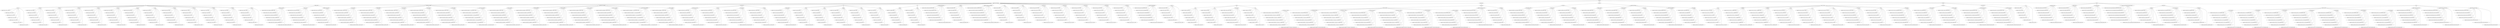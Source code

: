 strict graph "" {
	temporal -- population_demographics;
	temporal -- transportation;
	temporal -- education;
	temporal -- housing;
	temporal -- economy;
	population_demographics -- age;
	population_demographics -- family_status;
	population_demographics -- household_size_family;
	population_demographics -- household_size_nonfamily;
	population_demographics -- marital_status;
	population_demographics -- race;
	population_demographics -- sex;
	population_demographics -- average_household_size;
	population_demographics -- families;
	population_demographics -- family_households_with_children;
	population_demographics -- hh;
	population_demographics -- pop;
	population_demographics -- pop_over_15;
	population_demographics -- pop_over_16;
	population_demographics -- pop_over_18;
	population_demographics -- pop_over_25;
	population_demographics -- pop_over_3;
	population_demographics -- pop_poverty_determined;
	population_demographics -- under_18;
	transportation -- vehicles;
	transportation -- commuting;
	education -- enrollment;
	education -- educational_attainment;
	housing -- units_in_structure;
	housing -- ownership;
	housing -- housing_status;
	housing -- hu;
	economy -- median_home_value;
	economy -- median_income;
	economy -- per_capita_income;
	economy -- rent_as_a_percentage_of_household_income;
	economy -- employment;
	economy -- poverty;
	age -- "10_to_14";
	age -- "15_to_19";
	age -- "20_to_24";
	age -- "25_to_34";
	age -- "35_to_44";
	age -- "45_to_54";
	age -- "55_to_59";
	age -- "5_to_9";
	age -- "60_to_64";
	age -- "65_to_74";
	age -- "75_to_84";
	age -- over_85;
	age -- under_5;
	family_status -- female_no_husband;
	family_status -- male_no_wife;
	family_status -- family_status_married;
	household_size_family -- "2_person_family";
	household_size_family -- "3_person_family";
	household_size_family -- "4_person_family";
	household_size_family -- "5_person_family";
	household_size_family -- "6_person_family";
	household_size_family -- "7_or_more_person_family";
	household_size_nonfamily -- "2_person_nonfamily";
	household_size_nonfamily -- "3_person_nonfamily";
	household_size_nonfamily -- "4_person_nonfamily";
	household_size_nonfamily -- "5_person_nonfamily";
	household_size_nonfamily -- "6_person_nonfamily";
	household_size_nonfamily -- "7_or_more_person_nonfamily";
	household_size_nonfamily -- "1_person_nonfamily";
	marital_status -- marital_status_married;
	marital_status -- divorced;
	marital_status -- never_married;
	marital_status -- widowed;
	race -- american_indian;
	race -- asian;
	race -- black;
	race -- hispanic;
	race -- other;
	race -- white;
	sex -- female;
	sex -- male;
	units_in_structure -- "10_19";
	units_in_structure -- "1_attached";
	units_in_structure -- "1_detached";
	units_in_structure -- "20_49";
	units_in_structure -- 2;
	units_in_structure -- "3_4";
	units_in_structure -- "50_or_more";
	units_in_structure -- "5_9";
	units_in_structure -- mobile_homes;
	ownership -- owner_occupied;
	ownership -- renter_occupied;
	housing_status -- occupied_housing_units;
	housing_status -- vacant_housing_units;
	vehicles -- none;
	vehicles -- one;
	vehicles -- three_or_more;
	vehicles -- two;
	commuting -- commute_schedule;
	commuting -- average_travel_time_to_work;
	commuting -- commuters;
	enrollment -- not_enrolled_in_school;
	enrollment -- private_school;
	enrollment -- public_school;
	educational_attainment -- bachelors_degree;
	educational_attainment -- graduate_degree;
	educational_attainment -- high_school;
	educational_attainment -- no_high_school_diploma;
	educational_attainment -- some_college;
	average_household_size -- temporal__total__average_household_size__1990	 [minlen=1];
	average_household_size -- temporal__total__average_household_size__2000	 [minlen=2];
	average_household_size -- temporal__total__average_household_size__2010	 [minlen=3];
	average_household_size -- temporal__total__average_household_size__2013	 [minlen=4];
	average_household_size -- temporal__total__average_household_size__2016	 [minlen=5];
	average_household_size -- temporal__total__average_household_size__2018	 [minlen=6];
	average_household_size -- temporal__total__average_household_size__2020	 [minlen=7];
	families -- temporal__total__families__1990	 [minlen=1];
	families -- temporal__total__families__2000	 [minlen=2];
	families -- temporal__total__families__2010	 [minlen=3];
	families -- temporal__total__families__2013	 [minlen=4];
	families -- temporal__total__families__2016	 [minlen=5];
	families -- temporal__total__families__2018	 [minlen=6];
	families -- temporal__total__families__2020	 [minlen=7];
	family_households_with_children -- temporal__total__family_households_with_children__1990	 [minlen=1];
	family_households_with_children -- temporal__total__family_households_with_children__2000	 [minlen=2];
	family_households_with_children -- temporal__total__family_households_with_children__2010	 [minlen=3];
	family_households_with_children -- temporal__total__family_households_with_children__2013	 [minlen=4];
	family_households_with_children -- temporal__total__family_households_with_children__2016	 [minlen=5];
	family_households_with_children -- temporal__total__family_households_with_children__2018	 [minlen=6];
	family_households_with_children -- temporal__total__family_households_with_children__2020	 [minlen=7];
	hh -- temporal__total__hh__1990	 [minlen=1];
	hh -- temporal__total__hh__2000	 [minlen=2];
	hh -- temporal__total__hh__2010	 [minlen=3];
	hh -- temporal__total__hh__2013	 [minlen=4];
	hh -- temporal__total__hh__2016	 [minlen=5];
	hh -- temporal__total__hh__2018	 [minlen=6];
	hh -- temporal__total__hh__2020	 [minlen=7];
	hu -- temporal__total__hu__1990	 [minlen=1];
	hu -- temporal__total__hu__2000	 [minlen=2];
	hu -- temporal__total__hu__2010	 [minlen=3];
	hu -- temporal__total__hu__2013	 [minlen=4];
	hu -- temporal__total__hu__2016	 [minlen=5];
	hu -- temporal__total__hu__2018	 [minlen=6];
	hu -- temporal__total__hu__2020	 [minlen=7];
	median_home_value -- temporal__total__median_home_value__1990	 [minlen=1];
	median_home_value -- temporal__total__median_home_value__2000	 [minlen=2];
	median_home_value -- temporal__total__median_home_value__2010	 [minlen=3];
	median_home_value -- temporal__total__median_home_value__2013	 [minlen=4];
	median_home_value -- temporal__total__median_home_value__2016	 [minlen=5];
	median_home_value -- temporal__total__median_home_value__2018	 [minlen=6];
	median_home_value -- temporal__total__median_home_value__2020	 [minlen=7];
	median_income -- temporal__total__median_income__1990	 [minlen=1];
	median_income -- temporal__total__median_income__2000	 [minlen=2];
	median_income -- temporal__total__median_income__2010	 [minlen=3];
	median_income -- temporal__total__median_income__2013	 [minlen=4];
	median_income -- temporal__total__median_income__2016	 [minlen=5];
	median_income -- temporal__total__median_income__2018	 [minlen=6];
	median_income -- temporal__total__median_income__2020	 [minlen=7];
	per_capita_income -- temporal__total__per_capita_income__1990	 [minlen=1];
	per_capita_income -- temporal__total__per_capita_income__2000	 [minlen=2];
	per_capita_income -- temporal__total__per_capita_income__2010	 [minlen=3];
	per_capita_income -- temporal__total__per_capita_income__2013	 [minlen=4];
	per_capita_income -- temporal__total__per_capita_income__2016	 [minlen=5];
	per_capita_income -- temporal__total__per_capita_income__2018	 [minlen=6];
	per_capita_income -- temporal__total__per_capita_income__2020	 [minlen=7];
	rent_as_a_percentage_of_household_income -- temporal__total__rent_as_a_percentage_of_household_income__1990	 [minlen=1];
	rent_as_a_percentage_of_household_income -- temporal__total__rent_as_a_percentage_of_household_income__2000	 [minlen=2];
	rent_as_a_percentage_of_household_income -- temporal__total__rent_as_a_percentage_of_household_income__2010	 [minlen=3];
	rent_as_a_percentage_of_household_income -- temporal__total__rent_as_a_percentage_of_household_income__2013	 [minlen=4];
	rent_as_a_percentage_of_household_income -- temporal__total__rent_as_a_percentage_of_household_income__2016	 [minlen=5];
	rent_as_a_percentage_of_household_income -- temporal__total__rent_as_a_percentage_of_household_income__2018	 [minlen=6];
	rent_as_a_percentage_of_household_income -- temporal__total__rent_as_a_percentage_of_household_income__2020	 [minlen=7];
	employment -- employed;
	employment -- not_in_labor_force;
	employment -- unemployed;
	poverty -- income_to_poverty;
	poverty -- families_below_poverty_level;
	poverty -- households_below_poverty_level;
	poverty -- persons_below_poverty_level;
	pop -- temporal__total__pop__1990	 [minlen=1];
	pop -- temporal__total__pop__2000	 [minlen=2];
	pop -- temporal__total__pop__2010	 [minlen=3];
	pop -- temporal__total__pop__2013	 [minlen=4];
	pop -- temporal__total__pop__2016	 [minlen=5];
	pop -- temporal__total__pop__2018	 [minlen=6];
	pop -- temporal__total__pop__2020	 [minlen=7];
	pop_over_15 -- temporal__total__pop_over_15__1990	 [minlen=1];
	pop_over_15 -- temporal__total__pop_over_15__2000	 [minlen=2];
	pop_over_15 -- temporal__total__pop_over_15__2010	 [minlen=3];
	pop_over_15 -- temporal__total__pop_over_15__2013	 [minlen=4];
	pop_over_15 -- temporal__total__pop_over_15__2016	 [minlen=5];
	pop_over_15 -- temporal__total__pop_over_15__2018	 [minlen=6];
	pop_over_15 -- temporal__total__pop_over_15__2020	 [minlen=7];
	pop_over_16 -- temporal__total__pop_over_16__1990	 [minlen=1];
	pop_over_16 -- temporal__total__pop_over_16__2000	 [minlen=2];
	pop_over_16 -- temporal__total__pop_over_16__2010	 [minlen=3];
	pop_over_16 -- temporal__total__pop_over_16__2013	 [minlen=4];
	pop_over_16 -- temporal__total__pop_over_16__2016	 [minlen=5];
	pop_over_16 -- temporal__total__pop_over_16__2018	 [minlen=6];
	pop_over_16 -- temporal__total__pop_over_16__2020	 [minlen=7];
	pop_over_18 -- temporal__total__pop_over_18__1990	 [minlen=1];
	pop_over_18 -- temporal__total__pop_over_18__2000	 [minlen=2];
	pop_over_18 -- temporal__total__pop_over_18__2010	 [minlen=3];
	pop_over_18 -- temporal__total__pop_over_18__2013	 [minlen=4];
	pop_over_18 -- temporal__total__pop_over_18__2016	 [minlen=5];
	pop_over_18 -- temporal__total__pop_over_18__2018	 [minlen=6];
	pop_over_18 -- temporal__total__pop_over_18__2020	 [minlen=7];
	pop_over_25 -- temporal__total__pop_over_25__1990	 [minlen=1];
	pop_over_25 -- temporal__total__pop_over_25__2000	 [minlen=2];
	pop_over_25 -- temporal__total__pop_over_25__2010	 [minlen=3];
	pop_over_25 -- temporal__total__pop_over_25__2013	 [minlen=4];
	pop_over_25 -- temporal__total__pop_over_25__2016	 [minlen=5];
	pop_over_25 -- temporal__total__pop_over_25__2018	 [minlen=6];
	pop_over_25 -- temporal__total__pop_over_25__2020	 [minlen=7];
	pop_over_3 -- temporal__total__pop_over_3__1990	 [minlen=1];
	pop_over_3 -- temporal__total__pop_over_3__2000	 [minlen=2];
	pop_over_3 -- temporal__total__pop_over_3__2010	 [minlen=3];
	pop_over_3 -- temporal__total__pop_over_3__2013	 [minlen=4];
	pop_over_3 -- temporal__total__pop_over_3__2016	 [minlen=5];
	pop_over_3 -- temporal__total__pop_over_3__2018	 [minlen=6];
	pop_over_3 -- temporal__total__pop_over_3__2020	 [minlen=7];
	pop_poverty_determined -- temporal__total__pop_poverty_determined__1990	 [minlen=1];
	pop_poverty_determined -- temporal__total__pop_poverty_determined__2000	 [minlen=2];
	pop_poverty_determined -- temporal__total__pop_poverty_determined__2010	 [minlen=3];
	pop_poverty_determined -- temporal__total__pop_poverty_determined__2013	 [minlen=4];
	pop_poverty_determined -- temporal__total__pop_poverty_determined__2016	 [minlen=5];
	pop_poverty_determined -- temporal__total__pop_poverty_determined__2018	 [minlen=6];
	pop_poverty_determined -- temporal__total__pop_poverty_determined__2020	 [minlen=7];
	under_18 -- temporal__total__under_18__1990	 [minlen=1];
	under_18 -- temporal__total__under_18__2000	 [minlen=2];
	under_18 -- temporal__total__under_18__2010	 [minlen=3];
	under_18 -- temporal__total__under_18__2013	 [minlen=4];
	under_18 -- temporal__total__under_18__2016	 [minlen=5];
	under_18 -- temporal__total__under_18__2018	 [minlen=6];
	under_18 -- temporal__total__under_18__2020	 [minlen=7];
	income_to_poverty -- "100_124_percent";
	income_to_poverty -- "125_149_percent";
	income_to_poverty -- "150_184_percent";
	income_to_poverty -- "185_199_percent";
	income_to_poverty -- "50_99_percent";
	income_to_poverty -- below_50_percent;
	income_to_poverty -- over_200_percent;
	families_below_poverty_level -- temporal__total__families_below_poverty_level__1990	 [minlen=1];
	families_below_poverty_level -- temporal__total__families_below_poverty_level__2000	 [minlen=2];
	families_below_poverty_level -- temporal__total__families_below_poverty_level__2010	 [minlen=3];
	families_below_poverty_level -- temporal__total__families_below_poverty_level__2013	 [minlen=4];
	families_below_poverty_level -- temporal__total__families_below_poverty_level__2016	 [minlen=5];
	families_below_poverty_level -- temporal__total__families_below_poverty_level__2018	 [minlen=6];
	families_below_poverty_level -- temporal__total__families_below_poverty_level__2020	 [minlen=7];
	households_below_poverty_level -- temporal__total__households_below_poverty_level__1990	 [minlen=1];
	households_below_poverty_level -- temporal__total__households_below_poverty_level__2000	 [minlen=2];
	households_below_poverty_level -- temporal__total__households_below_poverty_level__2010	 [minlen=3];
	households_below_poverty_level -- temporal__total__households_below_poverty_level__2013	 [minlen=4];
	households_below_poverty_level -- temporal__total__households_below_poverty_level__2016	 [minlen=5];
	households_below_poverty_level -- temporal__total__households_below_poverty_level__2018	 [minlen=6];
	households_below_poverty_level -- temporal__total__households_below_poverty_level__2020	 [minlen=7];
	persons_below_poverty_level -- temporal__total__persons_below_poverty_level__1990	 [minlen=1];
	persons_below_poverty_level -- temporal__total__persons_below_poverty_level__2000	 [minlen=2];
	persons_below_poverty_level -- temporal__total__persons_below_poverty_level__2010	 [minlen=3];
	persons_below_poverty_level -- temporal__total__persons_below_poverty_level__2013	 [minlen=4];
	persons_below_poverty_level -- temporal__total__persons_below_poverty_level__2016	 [minlen=5];
	persons_below_poverty_level -- temporal__total__persons_below_poverty_level__2018	 [minlen=6];
	persons_below_poverty_level -- temporal__total__persons_below_poverty_level__2020	 [minlen=7];
	commute_schedule -- "10_00_am_to_11_59_am";
	commute_schedule -- "12_00_am_to_5_29_am";
	commute_schedule -- "12_00_pm_to_11_59_pm";
	commute_schedule -- "5_30_am_to_6_29_am";
	commute_schedule -- "6_30_am_to_7_29_am";
	commute_schedule -- "7_30_am_to_8_29_am";
	commute_schedule -- "8_30_am_to_9_59_am";
	average_travel_time_to_work -- temporal__total__average_travel_time_to_work__1990	 [minlen=1];
	average_travel_time_to_work -- temporal__total__average_travel_time_to_work__2000	 [minlen=2];
	average_travel_time_to_work -- temporal__total__average_travel_time_to_work__2010	 [minlen=3];
	average_travel_time_to_work -- temporal__total__average_travel_time_to_work__2013	 [minlen=4];
	average_travel_time_to_work -- temporal__total__average_travel_time_to_work__2016	 [minlen=5];
	average_travel_time_to_work -- temporal__total__average_travel_time_to_work__2018	 [minlen=6];
	average_travel_time_to_work -- temporal__total__average_travel_time_to_work__2020	 [minlen=7];
	commuters -- temporal__total__commuters__1990	 [minlen=1];
	commuters -- temporal__total__commuters__2000	 [minlen=2];
	commuters -- temporal__total__commuters__2010	 [minlen=3];
	commuters -- temporal__total__commuters__2013	 [minlen=4];
	commuters -- temporal__total__commuters__2016	 [minlen=5];
	commuters -- temporal__total__commuters__2018	 [minlen=6];
	commuters -- temporal__total__commuters__2020	 [minlen=7];
	"10_to_14" -- temporal__age__10_to_14__1990	 [minlen=1];
	"10_to_14" -- temporal__age__10_to_14__2000	 [minlen=2];
	"10_to_14" -- temporal__age__10_to_14__2010	 [minlen=3];
	"10_to_14" -- temporal__age__10_to_14__2013	 [minlen=4];
	"10_to_14" -- temporal__age__10_to_14__2016	 [minlen=5];
	"10_to_14" -- temporal__age__10_to_14__2018	 [minlen=6];
	"10_to_14" -- temporal__age__10_to_14__2020	 [minlen=7];
	"15_to_19" -- temporal__age__15_to_19__1990	 [minlen=1];
	"15_to_19" -- temporal__age__15_to_19__2000	 [minlen=2];
	"15_to_19" -- temporal__age__15_to_19__2010	 [minlen=3];
	"15_to_19" -- temporal__age__15_to_19__2013	 [minlen=4];
	"15_to_19" -- temporal__age__15_to_19__2016	 [minlen=5];
	"15_to_19" -- temporal__age__15_to_19__2018	 [minlen=6];
	"15_to_19" -- temporal__age__15_to_19__2020	 [minlen=7];
	"20_to_24" -- temporal__age__20_to_24__1990	 [minlen=1];
	"20_to_24" -- temporal__age__20_to_24__2000	 [minlen=2];
	"20_to_24" -- temporal__age__20_to_24__2010	 [minlen=3];
	"20_to_24" -- temporal__age__20_to_24__2013	 [minlen=4];
	"20_to_24" -- temporal__age__20_to_24__2016	 [minlen=5];
	"20_to_24" -- temporal__age__20_to_24__2018	 [minlen=6];
	"20_to_24" -- temporal__age__20_to_24__2020	 [minlen=7];
	"25_to_34" -- temporal__age__25_to_34__1990	 [minlen=1];
	"25_to_34" -- temporal__age__25_to_34__2000	 [minlen=2];
	"25_to_34" -- temporal__age__25_to_34__2010	 [minlen=3];
	"25_to_34" -- temporal__age__25_to_34__2013	 [minlen=4];
	"25_to_34" -- temporal__age__25_to_34__2016	 [minlen=5];
	"25_to_34" -- temporal__age__25_to_34__2018	 [minlen=6];
	"25_to_34" -- temporal__age__25_to_34__2020	 [minlen=7];
	"35_to_44" -- temporal__age__35_to_44__1990	 [minlen=1];
	"35_to_44" -- temporal__age__35_to_44__2000	 [minlen=2];
	"35_to_44" -- temporal__age__35_to_44__2010	 [minlen=3];
	"35_to_44" -- temporal__age__35_to_44__2013	 [minlen=4];
	"35_to_44" -- temporal__age__35_to_44__2016	 [minlen=5];
	"35_to_44" -- temporal__age__35_to_44__2018	 [minlen=6];
	"35_to_44" -- temporal__age__35_to_44__2020	 [minlen=7];
	"45_to_54" -- temporal__age__45_to_54__1990	 [minlen=1];
	"45_to_54" -- temporal__age__45_to_54__2000	 [minlen=2];
	"45_to_54" -- temporal__age__45_to_54__2010	 [minlen=3];
	"45_to_54" -- temporal__age__45_to_54__2013	 [minlen=4];
	"45_to_54" -- temporal__age__45_to_54__2016	 [minlen=5];
	"45_to_54" -- temporal__age__45_to_54__2018	 [minlen=6];
	"45_to_54" -- temporal__age__45_to_54__2020	 [minlen=7];
	"55_to_59" -- temporal__age__55_to_59__1990	 [minlen=1];
	"55_to_59" -- temporal__age__55_to_59__2000	 [minlen=2];
	"55_to_59" -- temporal__age__55_to_59__2010	 [minlen=3];
	"55_to_59" -- temporal__age__55_to_59__2013	 [minlen=4];
	"55_to_59" -- temporal__age__55_to_59__2016	 [minlen=5];
	"55_to_59" -- temporal__age__55_to_59__2018	 [minlen=6];
	"55_to_59" -- temporal__age__55_to_59__2020	 [minlen=7];
	"5_to_9" -- temporal__age__5_to_9__1990	 [minlen=1];
	"5_to_9" -- temporal__age__5_to_9__2000	 [minlen=2];
	"5_to_9" -- temporal__age__5_to_9__2010	 [minlen=3];
	"5_to_9" -- temporal__age__5_to_9__2013	 [minlen=4];
	"5_to_9" -- temporal__age__5_to_9__2016	 [minlen=5];
	"5_to_9" -- temporal__age__5_to_9__2018	 [minlen=6];
	"5_to_9" -- temporal__age__5_to_9__2020	 [minlen=7];
	"60_to_64" -- temporal__age__60_to_64__1990	 [minlen=1];
	"60_to_64" -- temporal__age__60_to_64__2000	 [minlen=2];
	"60_to_64" -- temporal__age__60_to_64__2010	 [minlen=3];
	"60_to_64" -- temporal__age__60_to_64__2013	 [minlen=4];
	"60_to_64" -- temporal__age__60_to_64__2016	 [minlen=5];
	"60_to_64" -- temporal__age__60_to_64__2018	 [minlen=6];
	"60_to_64" -- temporal__age__60_to_64__2020	 [minlen=7];
	"65_to_74" -- temporal__age__65_to_74__1990	 [minlen=1];
	"65_to_74" -- temporal__age__65_to_74__2000	 [minlen=2];
	"65_to_74" -- temporal__age__65_to_74__2010	 [minlen=3];
	"65_to_74" -- temporal__age__65_to_74__2013	 [minlen=4];
	"65_to_74" -- temporal__age__65_to_74__2016	 [minlen=5];
	"65_to_74" -- temporal__age__65_to_74__2018	 [minlen=6];
	"65_to_74" -- temporal__age__65_to_74__2020	 [minlen=7];
	"75_to_84" -- temporal__age__75_to_84__1990	 [minlen=1];
	"75_to_84" -- temporal__age__75_to_84__2000	 [minlen=2];
	"75_to_84" -- temporal__age__75_to_84__2010	 [minlen=3];
	"75_to_84" -- temporal__age__75_to_84__2013	 [minlen=4];
	"75_to_84" -- temporal__age__75_to_84__2016	 [minlen=5];
	"75_to_84" -- temporal__age__75_to_84__2018	 [minlen=6];
	"75_to_84" -- temporal__age__75_to_84__2020	 [minlen=7];
	over_85 -- temporal__age__over_85__1990	 [minlen=1];
	over_85 -- temporal__age__over_85__2000	 [minlen=2];
	over_85 -- temporal__age__over_85__2010	 [minlen=3];
	over_85 -- temporal__age__over_85__2013	 [minlen=4];
	over_85 -- temporal__age__over_85__2016	 [minlen=5];
	over_85 -- temporal__age__over_85__2018	 [minlen=6];
	over_85 -- temporal__age__over_85__2020	 [minlen=7];
	under_5 -- temporal__age__under_5__1990	 [minlen=1];
	under_5 -- temporal__age__under_5__2000	 [minlen=2];
	under_5 -- temporal__age__under_5__2010	 [minlen=3];
	under_5 -- temporal__age__under_5__2013	 [minlen=4];
	under_5 -- temporal__age__under_5__2016	 [minlen=5];
	under_5 -- temporal__age__under_5__2018	 [minlen=6];
	under_5 -- temporal__age__under_5__2020	 [minlen=7];
	"10_00_am_to_11_59_am" -- temporal__commute_schedule__10_00_am_to_11_59_am__1990	 [minlen=1];
	"10_00_am_to_11_59_am" -- temporal__commute_schedule__10_00_am_to_11_59_am__2000	 [minlen=2];
	"10_00_am_to_11_59_am" -- temporal__commute_schedule__10_00_am_to_11_59_am__2010	 [minlen=3];
	"10_00_am_to_11_59_am" -- temporal__commute_schedule__10_00_am_to_11_59_am__2013	 [minlen=4];
	"10_00_am_to_11_59_am" -- temporal__commute_schedule__10_00_am_to_11_59_am__2016	 [minlen=5];
	"10_00_am_to_11_59_am" -- temporal__commute_schedule__10_00_am_to_11_59_am__2018	 [minlen=6];
	"10_00_am_to_11_59_am" -- temporal__commute_schedule__10_00_am_to_11_59_am__2020	 [minlen=7];
	"12_00_am_to_5_29_am" -- temporal__commute_schedule__12_00_am_to_5_29_am__1990	 [minlen=1];
	"12_00_am_to_5_29_am" -- temporal__commute_schedule__12_00_am_to_5_29_am__2000	 [minlen=2];
	"12_00_am_to_5_29_am" -- temporal__commute_schedule__12_00_am_to_5_29_am__2010	 [minlen=3];
	"12_00_am_to_5_29_am" -- temporal__commute_schedule__12_00_am_to_5_29_am__2013	 [minlen=4];
	"12_00_am_to_5_29_am" -- temporal__commute_schedule__12_00_am_to_5_29_am__2016	 [minlen=5];
	"12_00_am_to_5_29_am" -- temporal__commute_schedule__12_00_am_to_5_29_am__2018	 [minlen=6];
	"12_00_am_to_5_29_am" -- temporal__commute_schedule__12_00_am_to_5_29_am__2020	 [minlen=7];
	"12_00_pm_to_11_59_pm" -- temporal__commute_schedule__12_00_pm_to_11_59_pm__1990	 [minlen=1];
	"12_00_pm_to_11_59_pm" -- temporal__commute_schedule__12_00_pm_to_11_59_pm__2000	 [minlen=2];
	"12_00_pm_to_11_59_pm" -- temporal__commute_schedule__12_00_pm_to_11_59_pm__2010	 [minlen=3];
	"12_00_pm_to_11_59_pm" -- temporal__commute_schedule__12_00_pm_to_11_59_pm__2013	 [minlen=4];
	"12_00_pm_to_11_59_pm" -- temporal__commute_schedule__12_00_pm_to_11_59_pm__2016	 [minlen=5];
	"12_00_pm_to_11_59_pm" -- temporal__commute_schedule__12_00_pm_to_11_59_pm__2018	 [minlen=6];
	"12_00_pm_to_11_59_pm" -- temporal__commute_schedule__12_00_pm_to_11_59_pm__2020	 [minlen=7];
	"5_30_am_to_6_29_am" -- temporal__commute_schedule__5_30_am_to_6_29_am__1990	 [minlen=1];
	"5_30_am_to_6_29_am" -- temporal__commute_schedule__5_30_am_to_6_29_am__2000	 [minlen=2];
	"5_30_am_to_6_29_am" -- temporal__commute_schedule__5_30_am_to_6_29_am__2010	 [minlen=3];
	"5_30_am_to_6_29_am" -- temporal__commute_schedule__5_30_am_to_6_29_am__2013	 [minlen=4];
	"5_30_am_to_6_29_am" -- temporal__commute_schedule__5_30_am_to_6_29_am__2016	 [minlen=5];
	"5_30_am_to_6_29_am" -- temporal__commute_schedule__5_30_am_to_6_29_am__2018	 [minlen=6];
	"5_30_am_to_6_29_am" -- temporal__commute_schedule__5_30_am_to_6_29_am__2020	 [minlen=7];
	"6_30_am_to_7_29_am" -- temporal__commute_schedule__6_30_am_to_7_29_am__1990	 [minlen=1];
	"6_30_am_to_7_29_am" -- temporal__commute_schedule__6_30_am_to_7_29_am__2000	 [minlen=2];
	"6_30_am_to_7_29_am" -- temporal__commute_schedule__6_30_am_to_7_29_am__2010	 [minlen=3];
	"6_30_am_to_7_29_am" -- temporal__commute_schedule__6_30_am_to_7_29_am__2013	 [minlen=4];
	"6_30_am_to_7_29_am" -- temporal__commute_schedule__6_30_am_to_7_29_am__2016	 [minlen=5];
	"6_30_am_to_7_29_am" -- temporal__commute_schedule__6_30_am_to_7_29_am__2018	 [minlen=6];
	"6_30_am_to_7_29_am" -- temporal__commute_schedule__6_30_am_to_7_29_am__2020	 [minlen=7];
	"7_30_am_to_8_29_am" -- temporal__commute_schedule__7_30_am_to_8_29_am__1990	 [minlen=1];
	"7_30_am_to_8_29_am" -- temporal__commute_schedule__7_30_am_to_8_29_am__2000	 [minlen=2];
	"7_30_am_to_8_29_am" -- temporal__commute_schedule__7_30_am_to_8_29_am__2010	 [minlen=3];
	"7_30_am_to_8_29_am" -- temporal__commute_schedule__7_30_am_to_8_29_am__2013	 [minlen=4];
	"7_30_am_to_8_29_am" -- temporal__commute_schedule__7_30_am_to_8_29_am__2016	 [minlen=5];
	"7_30_am_to_8_29_am" -- temporal__commute_schedule__7_30_am_to_8_29_am__2018	 [minlen=6];
	"7_30_am_to_8_29_am" -- temporal__commute_schedule__7_30_am_to_8_29_am__2020	 [minlen=7];
	"8_30_am_to_9_59_am" -- temporal__commute_schedule__8_30_am_to_9_59_am__1990	 [minlen=1];
	"8_30_am_to_9_59_am" -- temporal__commute_schedule__8_30_am_to_9_59_am__2000	 [minlen=2];
	"8_30_am_to_9_59_am" -- temporal__commute_schedule__8_30_am_to_9_59_am__2010	 [minlen=3];
	"8_30_am_to_9_59_am" -- temporal__commute_schedule__8_30_am_to_9_59_am__2013	 [minlen=4];
	"8_30_am_to_9_59_am" -- temporal__commute_schedule__8_30_am_to_9_59_am__2016	 [minlen=5];
	"8_30_am_to_9_59_am" -- temporal__commute_schedule__8_30_am_to_9_59_am__2018	 [minlen=6];
	"8_30_am_to_9_59_am" -- temporal__commute_schedule__8_30_am_to_9_59_am__2020	 [minlen=7];
	bachelors_degree -- temporal__education__bachelors_degree__1990	 [minlen=1];
	bachelors_degree -- temporal__education__bachelors_degree__2000	 [minlen=2];
	bachelors_degree -- temporal__education__bachelors_degree__2010	 [minlen=3];
	bachelors_degree -- temporal__education__bachelors_degree__2013	 [minlen=4];
	bachelors_degree -- temporal__education__bachelors_degree__2016	 [minlen=5];
	bachelors_degree -- temporal__education__bachelors_degree__2018	 [minlen=6];
	bachelors_degree -- temporal__education__bachelors_degree__2020	 [minlen=7];
	graduate_degree -- temporal__education__graduate_degree__1990	 [minlen=1];
	graduate_degree -- temporal__education__graduate_degree__2000	 [minlen=2];
	graduate_degree -- temporal__education__graduate_degree__2010	 [minlen=3];
	graduate_degree -- temporal__education__graduate_degree__2013	 [minlen=4];
	graduate_degree -- temporal__education__graduate_degree__2016	 [minlen=5];
	graduate_degree -- temporal__education__graduate_degree__2018	 [minlen=6];
	graduate_degree -- temporal__education__graduate_degree__2020	 [minlen=7];
	high_school -- temporal__education__high_school__1990	 [minlen=1];
	high_school -- temporal__education__high_school__2000	 [minlen=2];
	high_school -- temporal__education__high_school__2010	 [minlen=3];
	high_school -- temporal__education__high_school__2013	 [minlen=4];
	high_school -- temporal__education__high_school__2016	 [minlen=5];
	high_school -- temporal__education__high_school__2018	 [minlen=6];
	high_school -- temporal__education__high_school__2020	 [minlen=7];
	no_high_school_diploma -- temporal__education__no_high_school_diploma__1990	 [minlen=1];
	no_high_school_diploma -- temporal__education__no_high_school_diploma__2000	 [minlen=2];
	no_high_school_diploma -- temporal__education__no_high_school_diploma__2010	 [minlen=3];
	no_high_school_diploma -- temporal__education__no_high_school_diploma__2013	 [minlen=4];
	no_high_school_diploma -- temporal__education__no_high_school_diploma__2016	 [minlen=5];
	no_high_school_diploma -- temporal__education__no_high_school_diploma__2018	 [minlen=6];
	no_high_school_diploma -- temporal__education__no_high_school_diploma__2020	 [minlen=7];
	some_college -- temporal__education__some_college__1990	 [minlen=1];
	some_college -- temporal__education__some_college__2000	 [minlen=2];
	some_college -- temporal__education__some_college__2010	 [minlen=3];
	some_college -- temporal__education__some_college__2013	 [minlen=4];
	some_college -- temporal__education__some_college__2016	 [minlen=5];
	some_college -- temporal__education__some_college__2018	 [minlen=6];
	some_college -- temporal__education__some_college__2020	 [minlen=7];
	employed -- temporal__employment__employed__1990	 [minlen=1];
	employed -- temporal__employment__employed__2000	 [minlen=2];
	employed -- temporal__employment__employed__2010	 [minlen=3];
	employed -- temporal__employment__employed__2013	 [minlen=4];
	employed -- temporal__employment__employed__2016	 [minlen=5];
	employed -- temporal__employment__employed__2018	 [minlen=6];
	employed -- temporal__employment__employed__2020	 [minlen=7];
	not_in_labor_force -- temporal__employment__not_in_labor_force__1990	 [minlen=1];
	not_in_labor_force -- temporal__employment__not_in_labor_force__2000	 [minlen=2];
	not_in_labor_force -- temporal__employment__not_in_labor_force__2010	 [minlen=3];
	not_in_labor_force -- temporal__employment__not_in_labor_force__2013	 [minlen=4];
	not_in_labor_force -- temporal__employment__not_in_labor_force__2016	 [minlen=5];
	not_in_labor_force -- temporal__employment__not_in_labor_force__2018	 [minlen=6];
	not_in_labor_force -- temporal__employment__not_in_labor_force__2020	 [minlen=7];
	unemployed -- temporal__employment__unemployed__1990	 [minlen=1];
	unemployed -- temporal__employment__unemployed__2000	 [minlen=2];
	unemployed -- temporal__employment__unemployed__2010	 [minlen=3];
	unemployed -- temporal__employment__unemployed__2013	 [minlen=4];
	unemployed -- temporal__employment__unemployed__2016	 [minlen=5];
	unemployed -- temporal__employment__unemployed__2018	 [minlen=6];
	unemployed -- temporal__employment__unemployed__2020	 [minlen=7];
	not_enrolled_in_school -- temporal__enrollment__not_enrolled_in_school__1990	 [minlen=1];
	not_enrolled_in_school -- temporal__enrollment__not_enrolled_in_school__2000	 [minlen=2];
	not_enrolled_in_school -- temporal__enrollment__not_enrolled_in_school__2010	 [minlen=3];
	not_enrolled_in_school -- temporal__enrollment__not_enrolled_in_school__2013	 [minlen=4];
	not_enrolled_in_school -- temporal__enrollment__not_enrolled_in_school__2016	 [minlen=5];
	not_enrolled_in_school -- temporal__enrollment__not_enrolled_in_school__2018	 [minlen=6];
	not_enrolled_in_school -- temporal__enrollment__not_enrolled_in_school__2020	 [minlen=7];
	private_school -- temporal__enrollment__private_school__1990	 [minlen=1];
	private_school -- temporal__enrollment__private_school__2000	 [minlen=2];
	private_school -- temporal__enrollment__private_school__2010	 [minlen=3];
	private_school -- temporal__enrollment__private_school__2013	 [minlen=4];
	private_school -- temporal__enrollment__private_school__2016	 [minlen=5];
	private_school -- temporal__enrollment__private_school__2018	 [minlen=6];
	private_school -- temporal__enrollment__private_school__2020	 [minlen=7];
	public_school -- temporal__enrollment__public_school__1990	 [minlen=1];
	public_school -- temporal__enrollment__public_school__2000	 [minlen=2];
	public_school -- temporal__enrollment__public_school__2010	 [minlen=3];
	public_school -- temporal__enrollment__public_school__2013	 [minlen=4];
	public_school -- temporal__enrollment__public_school__2016	 [minlen=5];
	public_school -- temporal__enrollment__public_school__2018	 [minlen=6];
	public_school -- temporal__enrollment__public_school__2020	 [minlen=7];
	female_no_husband -- temporal__family_status__female_no_husband__1990	 [minlen=1];
	female_no_husband -- temporal__family_status__female_no_husband__2000	 [minlen=2];
	female_no_husband -- temporal__family_status__female_no_husband__2010	 [minlen=3];
	female_no_husband -- temporal__family_status__female_no_husband__2013	 [minlen=4];
	female_no_husband -- temporal__family_status__female_no_husband__2016	 [minlen=5];
	female_no_husband -- temporal__family_status__female_no_husband__2018	 [minlen=6];
	female_no_husband -- temporal__family_status__female_no_husband__2020	 [minlen=7];
	male_no_wife -- temporal__family_status__male_no_wife__1990	 [minlen=1];
	male_no_wife -- temporal__family_status__male_no_wife__2000	 [minlen=2];
	male_no_wife -- temporal__family_status__male_no_wife__2010	 [minlen=3];
	male_no_wife -- temporal__family_status__male_no_wife__2013	 [minlen=4];
	male_no_wife -- temporal__family_status__male_no_wife__2016	 [minlen=5];
	male_no_wife -- temporal__family_status__male_no_wife__2018	 [minlen=6];
	male_no_wife -- temporal__family_status__male_no_wife__2020	 [minlen=7];
	family_status_married -- temporal__family_status__married__1990	 [minlen=1];
	family_status_married -- temporal__family_status__married__2000	 [minlen=2];
	family_status_married -- temporal__family_status__married__2010	 [minlen=3];
	family_status_married -- temporal__family_status__married__2013	 [minlen=4];
	family_status_married -- temporal__family_status__married__2016	 [minlen=5];
	family_status_married -- temporal__family_status__married__2018	 [minlen=6];
	family_status_married -- temporal__family_status__married__2020	 [minlen=7];
	marital_status_married -- temporal__marital_status__married__1990	 [minlen=1];
	marital_status_married -- temporal__marital_status__married__2000	 [minlen=2];
	marital_status_married -- temporal__marital_status__married__2010	 [minlen=3];
	marital_status_married -- temporal__marital_status__married__2013	 [minlen=4];
	marital_status_married -- temporal__marital_status__married__2016	 [minlen=5];
	marital_status_married -- temporal__marital_status__married__2018	 [minlen=6];
	marital_status_married -- temporal__marital_status__married__2020	 [minlen=7];
	"2_person_family" -- temporal__household_size_family__2_person__1990	 [minlen=1];
	"2_person_family" -- temporal__household_size_family__2_person__2000	 [minlen=2];
	"2_person_family" -- temporal__household_size_family__2_person__2010	 [minlen=3];
	"2_person_family" -- temporal__household_size_family__2_person__2013	 [minlen=4];
	"2_person_family" -- temporal__household_size_family__2_person__2016	 [minlen=5];
	"2_person_family" -- temporal__household_size_family__2_person__2018	 [minlen=6];
	"2_person_family" -- temporal__household_size_family__2_person__2020	 [minlen=7];
	"3_person_family" -- temporal__household_size_family__3_person__1990	 [minlen=1];
	"3_person_family" -- temporal__household_size_family__3_person__2000	 [minlen=2];
	"3_person_family" -- temporal__household_size_family__3_person__2010	 [minlen=3];
	"3_person_family" -- temporal__household_size_family__3_person__2013	 [minlen=4];
	"3_person_family" -- temporal__household_size_family__3_person__2016	 [minlen=5];
	"3_person_family" -- temporal__household_size_family__3_person__2018	 [minlen=6];
	"3_person_family" -- temporal__household_size_family__3_person__2020	 [minlen=7];
	"4_person_family" -- temporal__household_size_family__4_person__1990	 [minlen=1];
	"4_person_family" -- temporal__household_size_family__4_person__2000	 [minlen=2];
	"4_person_family" -- temporal__household_size_family__4_person__2010	 [minlen=3];
	"4_person_family" -- temporal__household_size_family__4_person__2013	 [minlen=4];
	"4_person_family" -- temporal__household_size_family__4_person__2016	 [minlen=5];
	"4_person_family" -- temporal__household_size_family__4_person__2018	 [minlen=6];
	"4_person_family" -- temporal__household_size_family__4_person__2020	 [minlen=7];
	"5_person_family" -- temporal__household_size_family__5_person__1990	 [minlen=1];
	"5_person_family" -- temporal__household_size_family__5_person__2000	 [minlen=2];
	"5_person_family" -- temporal__household_size_family__5_person__2010	 [minlen=3];
	"5_person_family" -- temporal__household_size_family__5_person__2013	 [minlen=4];
	"5_person_family" -- temporal__household_size_family__5_person__2016	 [minlen=5];
	"5_person_family" -- temporal__household_size_family__5_person__2018	 [minlen=6];
	"5_person_family" -- temporal__household_size_family__5_person__2020	 [minlen=7];
	"6_person_family" -- temporal__household_size_family__6_person__1990	 [minlen=1];
	"6_person_family" -- temporal__household_size_family__6_person__2000	 [minlen=2];
	"6_person_family" -- temporal__household_size_family__6_person__2010	 [minlen=3];
	"6_person_family" -- temporal__household_size_family__6_person__2013	 [minlen=4];
	"6_person_family" -- temporal__household_size_family__6_person__2016	 [minlen=5];
	"6_person_family" -- temporal__household_size_family__6_person__2018	 [minlen=6];
	"6_person_family" -- temporal__household_size_family__6_person__2020	 [minlen=7];
	"7_or_more_person_family" -- temporal__household_size_family__7_or_more_person__1990	 [minlen=1];
	"7_or_more_person_family" -- temporal__household_size_family__7_or_more_person__2000	 [minlen=2];
	"7_or_more_person_family" -- temporal__household_size_family__7_or_more_person__2010	 [minlen=3];
	"7_or_more_person_family" -- temporal__household_size_family__7_or_more_person__2013	 [minlen=4];
	"7_or_more_person_family" -- temporal__household_size_family__7_or_more_person__2016	 [minlen=5];
	"7_or_more_person_family" -- temporal__household_size_family__7_or_more_person__2018	 [minlen=6];
	"7_or_more_person_family" -- temporal__household_size_family__7_or_more_person__2020	 [minlen=7];
	"2_person_nonfamily" -- temporal__household_size_nonfamily__2_person__1990	 [minlen=1];
	"2_person_nonfamily" -- temporal__household_size_nonfamily__2_person__2000	 [minlen=2];
	"2_person_nonfamily" -- temporal__household_size_nonfamily__2_person__2010	 [minlen=3];
	"2_person_nonfamily" -- temporal__household_size_nonfamily__2_person__2013	 [minlen=4];
	"2_person_nonfamily" -- temporal__household_size_nonfamily__2_person__2016	 [minlen=5];
	"2_person_nonfamily" -- temporal__household_size_nonfamily__2_person__2018	 [minlen=6];
	"2_person_nonfamily" -- temporal__household_size_nonfamily__2_person__2020	 [minlen=7];
	"3_person_nonfamily" -- temporal__household_size_nonfamily__3_person__1990	 [minlen=1];
	"3_person_nonfamily" -- temporal__household_size_nonfamily__3_person__2000	 [minlen=2];
	"3_person_nonfamily" -- temporal__household_size_nonfamily__3_person__2010	 [minlen=3];
	"3_person_nonfamily" -- temporal__household_size_nonfamily__3_person__2013	 [minlen=4];
	"3_person_nonfamily" -- temporal__household_size_nonfamily__3_person__2016	 [minlen=5];
	"3_person_nonfamily" -- temporal__household_size_nonfamily__3_person__2018	 [minlen=6];
	"3_person_nonfamily" -- temporal__household_size_nonfamily__3_person__2020	 [minlen=7];
	"4_person_nonfamily" -- temporal__household_size_nonfamily__4_person__1990	 [minlen=1];
	"4_person_nonfamily" -- temporal__household_size_nonfamily__4_person__2000	 [minlen=2];
	"4_person_nonfamily" -- temporal__household_size_nonfamily__4_person__2010	 [minlen=3];
	"4_person_nonfamily" -- temporal__household_size_nonfamily__4_person__2013	 [minlen=4];
	"4_person_nonfamily" -- temporal__household_size_nonfamily__4_person__2016	 [minlen=5];
	"4_person_nonfamily" -- temporal__household_size_nonfamily__4_person__2018	 [minlen=6];
	"4_person_nonfamily" -- temporal__household_size_nonfamily__4_person__2020	 [minlen=7];
	"5_person_nonfamily" -- temporal__household_size_nonfamily__5_person__1990	 [minlen=1];
	"5_person_nonfamily" -- temporal__household_size_nonfamily__5_person__2000	 [minlen=2];
	"5_person_nonfamily" -- temporal__household_size_nonfamily__5_person__2010	 [minlen=3];
	"5_person_nonfamily" -- temporal__household_size_nonfamily__5_person__2013	 [minlen=4];
	"5_person_nonfamily" -- temporal__household_size_nonfamily__5_person__2016	 [minlen=5];
	"5_person_nonfamily" -- temporal__household_size_nonfamily__5_person__2018	 [minlen=6];
	"5_person_nonfamily" -- temporal__household_size_nonfamily__5_person__2020	 [minlen=7];
	"6_person_nonfamily" -- temporal__household_size_nonfamily__6_person__1990	 [minlen=1];
	"6_person_nonfamily" -- temporal__household_size_nonfamily__6_person__2000	 [minlen=2];
	"6_person_nonfamily" -- temporal__household_size_nonfamily__6_person__2010	 [minlen=3];
	"6_person_nonfamily" -- temporal__household_size_nonfamily__6_person__2013	 [minlen=4];
	"6_person_nonfamily" -- temporal__household_size_nonfamily__6_person__2016	 [minlen=5];
	"6_person_nonfamily" -- temporal__household_size_nonfamily__6_person__2018	 [minlen=6];
	"6_person_nonfamily" -- temporal__household_size_nonfamily__6_person__2020	 [minlen=7];
	"7_or_more_person_nonfamily" -- temporal__household_size_nonfamily__7_or_more_person__1990	 [minlen=1];
	"7_or_more_person_nonfamily" -- temporal__household_size_nonfamily__7_or_more_person__2000	 [minlen=2];
	"7_or_more_person_nonfamily" -- temporal__household_size_nonfamily__7_or_more_person__2010	 [minlen=3];
	"7_or_more_person_nonfamily" -- temporal__household_size_nonfamily__7_or_more_person__2013	 [minlen=4];
	"7_or_more_person_nonfamily" -- temporal__household_size_nonfamily__7_or_more_person__2016	 [minlen=5];
	"7_or_more_person_nonfamily" -- temporal__household_size_nonfamily__7_or_more_person__2018	 [minlen=6];
	"7_or_more_person_nonfamily" -- temporal__household_size_nonfamily__7_or_more_person__2020	 [minlen=7];
	"1_person_nonfamily" -- temporal__household_size_nonfamily__1_person__1990	 [minlen=1];
	"1_person_nonfamily" -- temporal__household_size_nonfamily__1_person__2000	 [minlen=2];
	"1_person_nonfamily" -- temporal__household_size_nonfamily__1_person__2010	 [minlen=3];
	"1_person_nonfamily" -- temporal__household_size_nonfamily__1_person__2013	 [minlen=4];
	"1_person_nonfamily" -- temporal__household_size_nonfamily__1_person__2016	 [minlen=5];
	"1_person_nonfamily" -- temporal__household_size_nonfamily__1_person__2018	 [minlen=6];
	"1_person_nonfamily" -- temporal__household_size_nonfamily__1_person__2020	 [minlen=7];
	occupied_housing_units -- temporal__housing_status__occupied_housing_units__1990	 [minlen=1];
	occupied_housing_units -- temporal__housing_status__occupied_housing_units__2000	 [minlen=2];
	occupied_housing_units -- temporal__housing_status__occupied_housing_units__2010	 [minlen=3];
	occupied_housing_units -- temporal__housing_status__occupied_housing_units__2013	 [minlen=4];
	occupied_housing_units -- temporal__housing_status__occupied_housing_units__2016	 [minlen=5];
	occupied_housing_units -- temporal__housing_status__occupied_housing_units__2018	 [minlen=6];
	occupied_housing_units -- temporal__housing_status__occupied_housing_units__2020	 [minlen=7];
	vacant_housing_units -- temporal__housing_status__vacant_housing_units__1990	 [minlen=1];
	vacant_housing_units -- temporal__housing_status__vacant_housing_units__2000	 [minlen=2];
	vacant_housing_units -- temporal__housing_status__vacant_housing_units__2010	 [minlen=3];
	vacant_housing_units -- temporal__housing_status__vacant_housing_units__2013	 [minlen=4];
	vacant_housing_units -- temporal__housing_status__vacant_housing_units__2016	 [minlen=5];
	vacant_housing_units -- temporal__housing_status__vacant_housing_units__2018	 [minlen=6];
	vacant_housing_units -- temporal__housing_status__vacant_housing_units__2020	 [minlen=7];
	"100_124_percent" -- temporal__income_to_poverty__100_124_percent__1990	 [minlen=1];
	"100_124_percent" -- temporal__income_to_poverty__100_124_percent__2000	 [minlen=2];
	"100_124_percent" -- temporal__income_to_poverty__100_124_percent__2010	 [minlen=3];
	"100_124_percent" -- temporal__income_to_poverty__100_124_percent__2013	 [minlen=4];
	"100_124_percent" -- temporal__income_to_poverty__100_124_percent__2016	 [minlen=5];
	"100_124_percent" -- temporal__income_to_poverty__100_124_percent__2018	 [minlen=6];
	"100_124_percent" -- temporal__income_to_poverty__100_124_percent__2020	 [minlen=7];
	"125_149_percent" -- temporal__income_to_poverty__125_149_percent__1990	 [minlen=1];
	"125_149_percent" -- temporal__income_to_poverty__125_149_percent__2000	 [minlen=2];
	"125_149_percent" -- temporal__income_to_poverty__125_149_percent__2010	 [minlen=3];
	"125_149_percent" -- temporal__income_to_poverty__125_149_percent__2013	 [minlen=4];
	"125_149_percent" -- temporal__income_to_poverty__125_149_percent__2016	 [minlen=5];
	"125_149_percent" -- temporal__income_to_poverty__125_149_percent__2018	 [minlen=6];
	"125_149_percent" -- temporal__income_to_poverty__125_149_percent__2020	 [minlen=7];
	"150_184_percent" -- temporal__income_to_poverty__150_184_percent__1990	 [minlen=1];
	"150_184_percent" -- temporal__income_to_poverty__150_184_percent__2000	 [minlen=2];
	"150_184_percent" -- temporal__income_to_poverty__150_184_percent__2010	 [minlen=3];
	"150_184_percent" -- temporal__income_to_poverty__150_184_percent__2013	 [minlen=4];
	"150_184_percent" -- temporal__income_to_poverty__150_184_percent__2016	 [minlen=5];
	"150_184_percent" -- temporal__income_to_poverty__150_184_percent__2018	 [minlen=6];
	"150_184_percent" -- temporal__income_to_poverty__150_184_percent__2020	 [minlen=7];
	"185_199_percent" -- temporal__income_to_poverty__185_199_percent__1990	 [minlen=1];
	"185_199_percent" -- temporal__income_to_poverty__185_199_percent__2000	 [minlen=2];
	"185_199_percent" -- temporal__income_to_poverty__185_199_percent__2010	 [minlen=3];
	"185_199_percent" -- temporal__income_to_poverty__185_199_percent__2013	 [minlen=4];
	"185_199_percent" -- temporal__income_to_poverty__185_199_percent__2016	 [minlen=5];
	"185_199_percent" -- temporal__income_to_poverty__185_199_percent__2018	 [minlen=6];
	"185_199_percent" -- temporal__income_to_poverty__185_199_percent__2020	 [minlen=7];
	"50_99_percent" -- temporal__income_to_poverty__50_99_percent__1990	 [minlen=1];
	"50_99_percent" -- temporal__income_to_poverty__50_99_percent__2000	 [minlen=2];
	"50_99_percent" -- temporal__income_to_poverty__50_99_percent__2010	 [minlen=3];
	"50_99_percent" -- temporal__income_to_poverty__50_99_percent__2013	 [minlen=4];
	"50_99_percent" -- temporal__income_to_poverty__50_99_percent__2016	 [minlen=5];
	"50_99_percent" -- temporal__income_to_poverty__50_99_percent__2018	 [minlen=6];
	"50_99_percent" -- temporal__income_to_poverty__50_99_percent__2020	 [minlen=7];
	below_50_percent -- temporal__income_to_poverty__below_50_percent__1990	 [minlen=1];
	below_50_percent -- temporal__income_to_poverty__below_50_percent__2000	 [minlen=2];
	below_50_percent -- temporal__income_to_poverty__below_50_percent__2010	 [minlen=3];
	below_50_percent -- temporal__income_to_poverty__below_50_percent__2013	 [minlen=4];
	below_50_percent -- temporal__income_to_poverty__below_50_percent__2016	 [minlen=5];
	below_50_percent -- temporal__income_to_poverty__below_50_percent__2018	 [minlen=6];
	below_50_percent -- temporal__income_to_poverty__below_50_percent__2020	 [minlen=7];
	over_200_percent -- temporal__income_to_poverty__over_200_percent__1990	 [minlen=1];
	over_200_percent -- temporal__income_to_poverty__over_200_percent__2000	 [minlen=2];
	over_200_percent -- temporal__income_to_poverty__over_200_percent__2010	 [minlen=3];
	over_200_percent -- temporal__income_to_poverty__over_200_percent__2013	 [minlen=4];
	over_200_percent -- temporal__income_to_poverty__over_200_percent__2016	 [minlen=5];
	over_200_percent -- temporal__income_to_poverty__over_200_percent__2018	 [minlen=6];
	over_200_percent -- temporal__income_to_poverty__over_200_percent__2020	 [minlen=7];
	divorced -- temporal__marital_status__divorced__1990	 [minlen=1];
	divorced -- temporal__marital_status__divorced__2000	 [minlen=2];
	divorced -- temporal__marital_status__divorced__2010	 [minlen=3];
	divorced -- temporal__marital_status__divorced__2013	 [minlen=4];
	divorced -- temporal__marital_status__divorced__2016	 [minlen=5];
	divorced -- temporal__marital_status__divorced__2018	 [minlen=6];
	divorced -- temporal__marital_status__divorced__2020	 [minlen=7];
	never_married -- temporal__marital_status__never_married__1990	 [minlen=1];
	never_married -- temporal__marital_status__never_married__2000	 [minlen=2];
	never_married -- temporal__marital_status__never_married__2010	 [minlen=3];
	never_married -- temporal__marital_status__never_married__2013	 [minlen=4];
	never_married -- temporal__marital_status__never_married__2016	 [minlen=5];
	never_married -- temporal__marital_status__never_married__2018	 [minlen=6];
	never_married -- temporal__marital_status__never_married__2020	 [minlen=7];
	widowed -- temporal__marital_status__widowed__1990	 [minlen=1];
	widowed -- temporal__marital_status__widowed__2000	 [minlen=2];
	widowed -- temporal__marital_status__widowed__2010	 [minlen=3];
	widowed -- temporal__marital_status__widowed__2013	 [minlen=4];
	widowed -- temporal__marital_status__widowed__2016	 [minlen=5];
	widowed -- temporal__marital_status__widowed__2018	 [minlen=6];
	widowed -- temporal__marital_status__widowed__2020	 [minlen=7];
	owner_occupied -- temporal__ownership__owner_occupied__1990	 [minlen=1];
	owner_occupied -- temporal__ownership__owner_occupied__2000	 [minlen=2];
	owner_occupied -- temporal__ownership__owner_occupied__2010	 [minlen=3];
	owner_occupied -- temporal__ownership__owner_occupied__2013	 [minlen=4];
	owner_occupied -- temporal__ownership__owner_occupied__2016	 [minlen=5];
	owner_occupied -- temporal__ownership__owner_occupied__2018	 [minlen=6];
	owner_occupied -- temporal__ownership__owner_occupied__2020	 [minlen=7];
	renter_occupied -- temporal__ownership__renter_occupied__1990	 [minlen=1];
	renter_occupied -- temporal__ownership__renter_occupied__2000	 [minlen=2];
	renter_occupied -- temporal__ownership__renter_occupied__2010	 [minlen=3];
	renter_occupied -- temporal__ownership__renter_occupied__2013	 [minlen=4];
	renter_occupied -- temporal__ownership__renter_occupied__2016	 [minlen=5];
	renter_occupied -- temporal__ownership__renter_occupied__2018	 [minlen=6];
	renter_occupied -- temporal__ownership__renter_occupied__2020	 [minlen=7];
	american_indian -- temporal__race__american_indian__1990	 [minlen=1];
	american_indian -- temporal__race__american_indian__2000	 [minlen=2];
	american_indian -- temporal__race__american_indian__2010	 [minlen=3];
	american_indian -- temporal__race__american_indian__2013	 [minlen=4];
	american_indian -- temporal__race__american_indian__2016	 [minlen=5];
	american_indian -- temporal__race__american_indian__2018	 [minlen=6];
	american_indian -- temporal__race__american_indian__2020	 [minlen=7];
	asian -- temporal__race__asian__1990	 [minlen=1];
	asian -- temporal__race__asian__2000	 [minlen=2];
	asian -- temporal__race__asian__2010	 [minlen=3];
	asian -- temporal__race__asian__2013	 [minlen=4];
	asian -- temporal__race__asian__2016	 [minlen=5];
	asian -- temporal__race__asian__2018	 [minlen=6];
	asian -- temporal__race__asian__2020	 [minlen=7];
	black -- temporal__race__black__1990	 [minlen=1];
	black -- temporal__race__black__2000	 [minlen=2];
	black -- temporal__race__black__2010	 [minlen=3];
	black -- temporal__race__black__2013	 [minlen=4];
	black -- temporal__race__black__2016	 [minlen=5];
	black -- temporal__race__black__2018	 [minlen=6];
	black -- temporal__race__black__2020	 [minlen=7];
	hispanic -- temporal__race__hispanic__1990	 [minlen=1];
	hispanic -- temporal__race__hispanic__2000	 [minlen=2];
	hispanic -- temporal__race__hispanic__2010	 [minlen=3];
	hispanic -- temporal__race__hispanic__2013	 [minlen=4];
	hispanic -- temporal__race__hispanic__2016	 [minlen=5];
	hispanic -- temporal__race__hispanic__2018	 [minlen=6];
	hispanic -- temporal__race__hispanic__2020	 [minlen=7];
	other -- temporal__race__other__1990	 [minlen=1];
	other -- temporal__race__other__2000	 [minlen=2];
	other -- temporal__race__other__2010	 [minlen=3];
	other -- temporal__race__other__2013	 [minlen=4];
	other -- temporal__race__other__2016	 [minlen=5];
	other -- temporal__race__other__2018	 [minlen=6];
	other -- temporal__race__other__2020	 [minlen=7];
	white -- temporal__race__white__1990	 [minlen=1];
	white -- temporal__race__white__2000	 [minlen=2];
	white -- temporal__race__white__2010	 [minlen=3];
	white -- temporal__race__white__2013	 [minlen=4];
	white -- temporal__race__white__2016	 [minlen=5];
	white -- temporal__race__white__2018	 [minlen=6];
	white -- temporal__race__white__2020	 [minlen=7];
	female -- temporal__sex__female__1990	 [minlen=1];
	female -- temporal__sex__female__2000	 [minlen=2];
	female -- temporal__sex__female__2010	 [minlen=3];
	female -- temporal__sex__female__2013	 [minlen=4];
	female -- temporal__sex__female__2016	 [minlen=5];
	female -- temporal__sex__female__2018	 [minlen=6];
	female -- temporal__sex__female__2020	 [minlen=7];
	male -- temporal__sex__male__1990	 [minlen=1];
	male -- temporal__sex__male__2000	 [minlen=2];
	male -- temporal__sex__male__2010	 [minlen=3];
	male -- temporal__sex__male__2013	 [minlen=4];
	male -- temporal__sex__male__2016	 [minlen=5];
	male -- temporal__sex__male__2018	 [minlen=6];
	male -- temporal__sex__male__2020	 [minlen=7];
	"10_19" -- temporal__units_in_structure__10_19__1990	 [minlen=1];
	"10_19" -- temporal__units_in_structure__10_19__2000	 [minlen=2];
	"10_19" -- temporal__units_in_structure__10_19__2010	 [minlen=3];
	"10_19" -- temporal__units_in_structure__10_19__2013	 [minlen=4];
	"10_19" -- temporal__units_in_structure__10_19__2016	 [minlen=5];
	"10_19" -- temporal__units_in_structure__10_19__2018	 [minlen=6];
	"10_19" -- temporal__units_in_structure__10_19__2020	 [minlen=7];
	"1_attached" -- temporal__units_in_structure__1_attached__1990	 [minlen=1];
	"1_attached" -- temporal__units_in_structure__1_attached__2000	 [minlen=2];
	"1_attached" -- temporal__units_in_structure__1_attached__2010	 [minlen=3];
	"1_attached" -- temporal__units_in_structure__1_attached__2013	 [minlen=4];
	"1_attached" -- temporal__units_in_structure__1_attached__2016	 [minlen=5];
	"1_attached" -- temporal__units_in_structure__1_attached__2018	 [minlen=6];
	"1_attached" -- temporal__units_in_structure__1_attached__2020	 [minlen=7];
	"1_detached" -- temporal__units_in_structure__1_detached__1990	 [minlen=1];
	"1_detached" -- temporal__units_in_structure__1_detached__2000	 [minlen=2];
	"1_detached" -- temporal__units_in_structure__1_detached__2010	 [minlen=3];
	"1_detached" -- temporal__units_in_structure__1_detached__2013	 [minlen=4];
	"1_detached" -- temporal__units_in_structure__1_detached__2016	 [minlen=5];
	"1_detached" -- temporal__units_in_structure__1_detached__2018	 [minlen=6];
	"1_detached" -- temporal__units_in_structure__1_detached__2020	 [minlen=7];
	"20_49" -- temporal__units_in_structure__20_49__1990	 [minlen=1];
	"20_49" -- temporal__units_in_structure__20_49__2000	 [minlen=2];
	"20_49" -- temporal__units_in_structure__20_49__2010	 [minlen=3];
	"20_49" -- temporal__units_in_structure__20_49__2013	 [minlen=4];
	"20_49" -- temporal__units_in_structure__20_49__2016	 [minlen=5];
	"20_49" -- temporal__units_in_structure__20_49__2018	 [minlen=6];
	"20_49" -- temporal__units_in_structure__20_49__2020	 [minlen=7];
	2 -- temporal__units_in_structure__2__1990	 [minlen=1];
	2 -- temporal__units_in_structure__2__2000	 [minlen=2];
	2 -- temporal__units_in_structure__2__2010	 [minlen=3];
	2 -- temporal__units_in_structure__2__2013	 [minlen=4];
	2 -- temporal__units_in_structure__2__2016	 [minlen=5];
	2 -- temporal__units_in_structure__2__2018	 [minlen=6];
	2 -- temporal__units_in_structure__2__2020	 [minlen=7];
	"3_4" -- temporal__units_in_structure__3_4__1990	 [minlen=1];
	"3_4" -- temporal__units_in_structure__3_4__2000	 [minlen=2];
	"3_4" -- temporal__units_in_structure__3_4__2010	 [minlen=3];
	"3_4" -- temporal__units_in_structure__3_4__2013	 [minlen=4];
	"3_4" -- temporal__units_in_structure__3_4__2016	 [minlen=5];
	"3_4" -- temporal__units_in_structure__3_4__2018	 [minlen=6];
	"3_4" -- temporal__units_in_structure__3_4__2020	 [minlen=7];
	"50_or_more" -- temporal__units_in_structure__50_or_more__1990	 [minlen=1];
	"50_or_more" -- temporal__units_in_structure__50_or_more__2000	 [minlen=2];
	"50_or_more" -- temporal__units_in_structure__50_or_more__2010	 [minlen=3];
	"50_or_more" -- temporal__units_in_structure__50_or_more__2013	 [minlen=4];
	"50_or_more" -- temporal__units_in_structure__50_or_more__2016	 [minlen=5];
	"50_or_more" -- temporal__units_in_structure__50_or_more__2018	 [minlen=6];
	"50_or_more" -- temporal__units_in_structure__50_or_more__2020	 [minlen=7];
	"5_9" -- temporal__units_in_structure__5_9__1990	 [minlen=1];
	"5_9" -- temporal__units_in_structure__5_9__2000	 [minlen=2];
	"5_9" -- temporal__units_in_structure__5_9__2010	 [minlen=3];
	"5_9" -- temporal__units_in_structure__5_9__2013	 [minlen=4];
	"5_9" -- temporal__units_in_structure__5_9__2016	 [minlen=5];
	"5_9" -- temporal__units_in_structure__5_9__2018	 [minlen=6];
	"5_9" -- temporal__units_in_structure__5_9__2020	 [minlen=7];
	mobile_homes -- temporal__units_in_structure__mobile_homes__1990	 [minlen=1];
	mobile_homes -- temporal__units_in_structure__mobile_homes__2000	 [minlen=2];
	mobile_homes -- temporal__units_in_structure__mobile_homes__2010	 [minlen=3];
	mobile_homes -- temporal__units_in_structure__mobile_homes__2013	 [minlen=4];
	mobile_homes -- temporal__units_in_structure__mobile_homes__2016	 [minlen=5];
	mobile_homes -- temporal__units_in_structure__mobile_homes__2018	 [minlen=6];
	mobile_homes -- temporal__units_in_structure__mobile_homes__2020	 [minlen=7];
	none -- temporal__vehicles__none__1990	 [minlen=1];
	none -- temporal__vehicles__none__2000	 [minlen=2];
	none -- temporal__vehicles__none__2010	 [minlen=3];
	none -- temporal__vehicles__none__2013	 [minlen=4];
	none -- temporal__vehicles__none__2016	 [minlen=5];
	none -- temporal__vehicles__none__2018	 [minlen=6];
	none -- temporal__vehicles__none__2020	 [minlen=7];
	one -- temporal__vehicles__one__1990	 [minlen=1];
	one -- temporal__vehicles__one__2000	 [minlen=2];
	one -- temporal__vehicles__one__2010	 [minlen=3];
	one -- temporal__vehicles__one__2013	 [minlen=4];
	one -- temporal__vehicles__one__2016	 [minlen=5];
	one -- temporal__vehicles__one__2018	 [minlen=6];
	one -- temporal__vehicles__one__2020	 [minlen=7];
	three_or_more -- temporal__vehicles__three_or_more__1990	 [minlen=1];
	three_or_more -- temporal__vehicles__three_or_more__2000	 [minlen=2];
	three_or_more -- temporal__vehicles__three_or_more__2010	 [minlen=3];
	three_or_more -- temporal__vehicles__three_or_more__2013	 [minlen=4];
	three_or_more -- temporal__vehicles__three_or_more__2016	 [minlen=5];
	three_or_more -- temporal__vehicles__three_or_more__2018	 [minlen=6];
	three_or_more -- temporal__vehicles__three_or_more__2020	 [minlen=7];
	two -- temporal__vehicles__two__1990	 [minlen=1];
	two -- temporal__vehicles__two__2000	 [minlen=2];
	two -- temporal__vehicles__two__2010	 [minlen=3];
	two -- temporal__vehicles__two__2013	 [minlen=4];
	two -- temporal__vehicles__two__2016	 [minlen=5];
	two -- temporal__vehicles__two__2018	 [minlen=6];
	two -- temporal__vehicles__two__2020	 [minlen=7];
}
